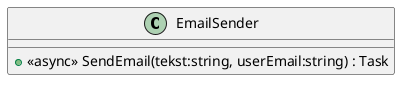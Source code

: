 @startuml
class EmailSender {
    + <<async>> SendEmail(tekst:string, userEmail:string) : Task
}
@enduml
